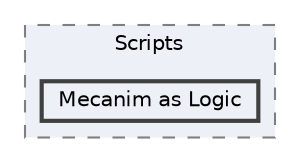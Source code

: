 digraph "external/spine-runtimes/spine-unity/Assets/Spine Examples/Scripts/Mecanim as Logic"
{
 // LATEX_PDF_SIZE
  bgcolor="transparent";
  edge [fontname=Helvetica,fontsize=10,labelfontname=Helvetica,labelfontsize=10];
  node [fontname=Helvetica,fontsize=10,shape=box,height=0.2,width=0.4];
  compound=true
  subgraph clusterdir_00c8ee751a7ee06d76f5087202992553 {
    graph [ bgcolor="#edf0f7", pencolor="grey50", label="Scripts", fontname=Helvetica,fontsize=10 style="filled,dashed", URL="dir_00c8ee751a7ee06d76f5087202992553.html",tooltip=""]
  dir_fa988248e01a69a5e20f33239c318061 [label="Mecanim as Logic", fillcolor="#edf0f7", color="grey25", style="filled,bold", URL="dir_fa988248e01a69a5e20f33239c318061.html",tooltip=""];
  }
}
